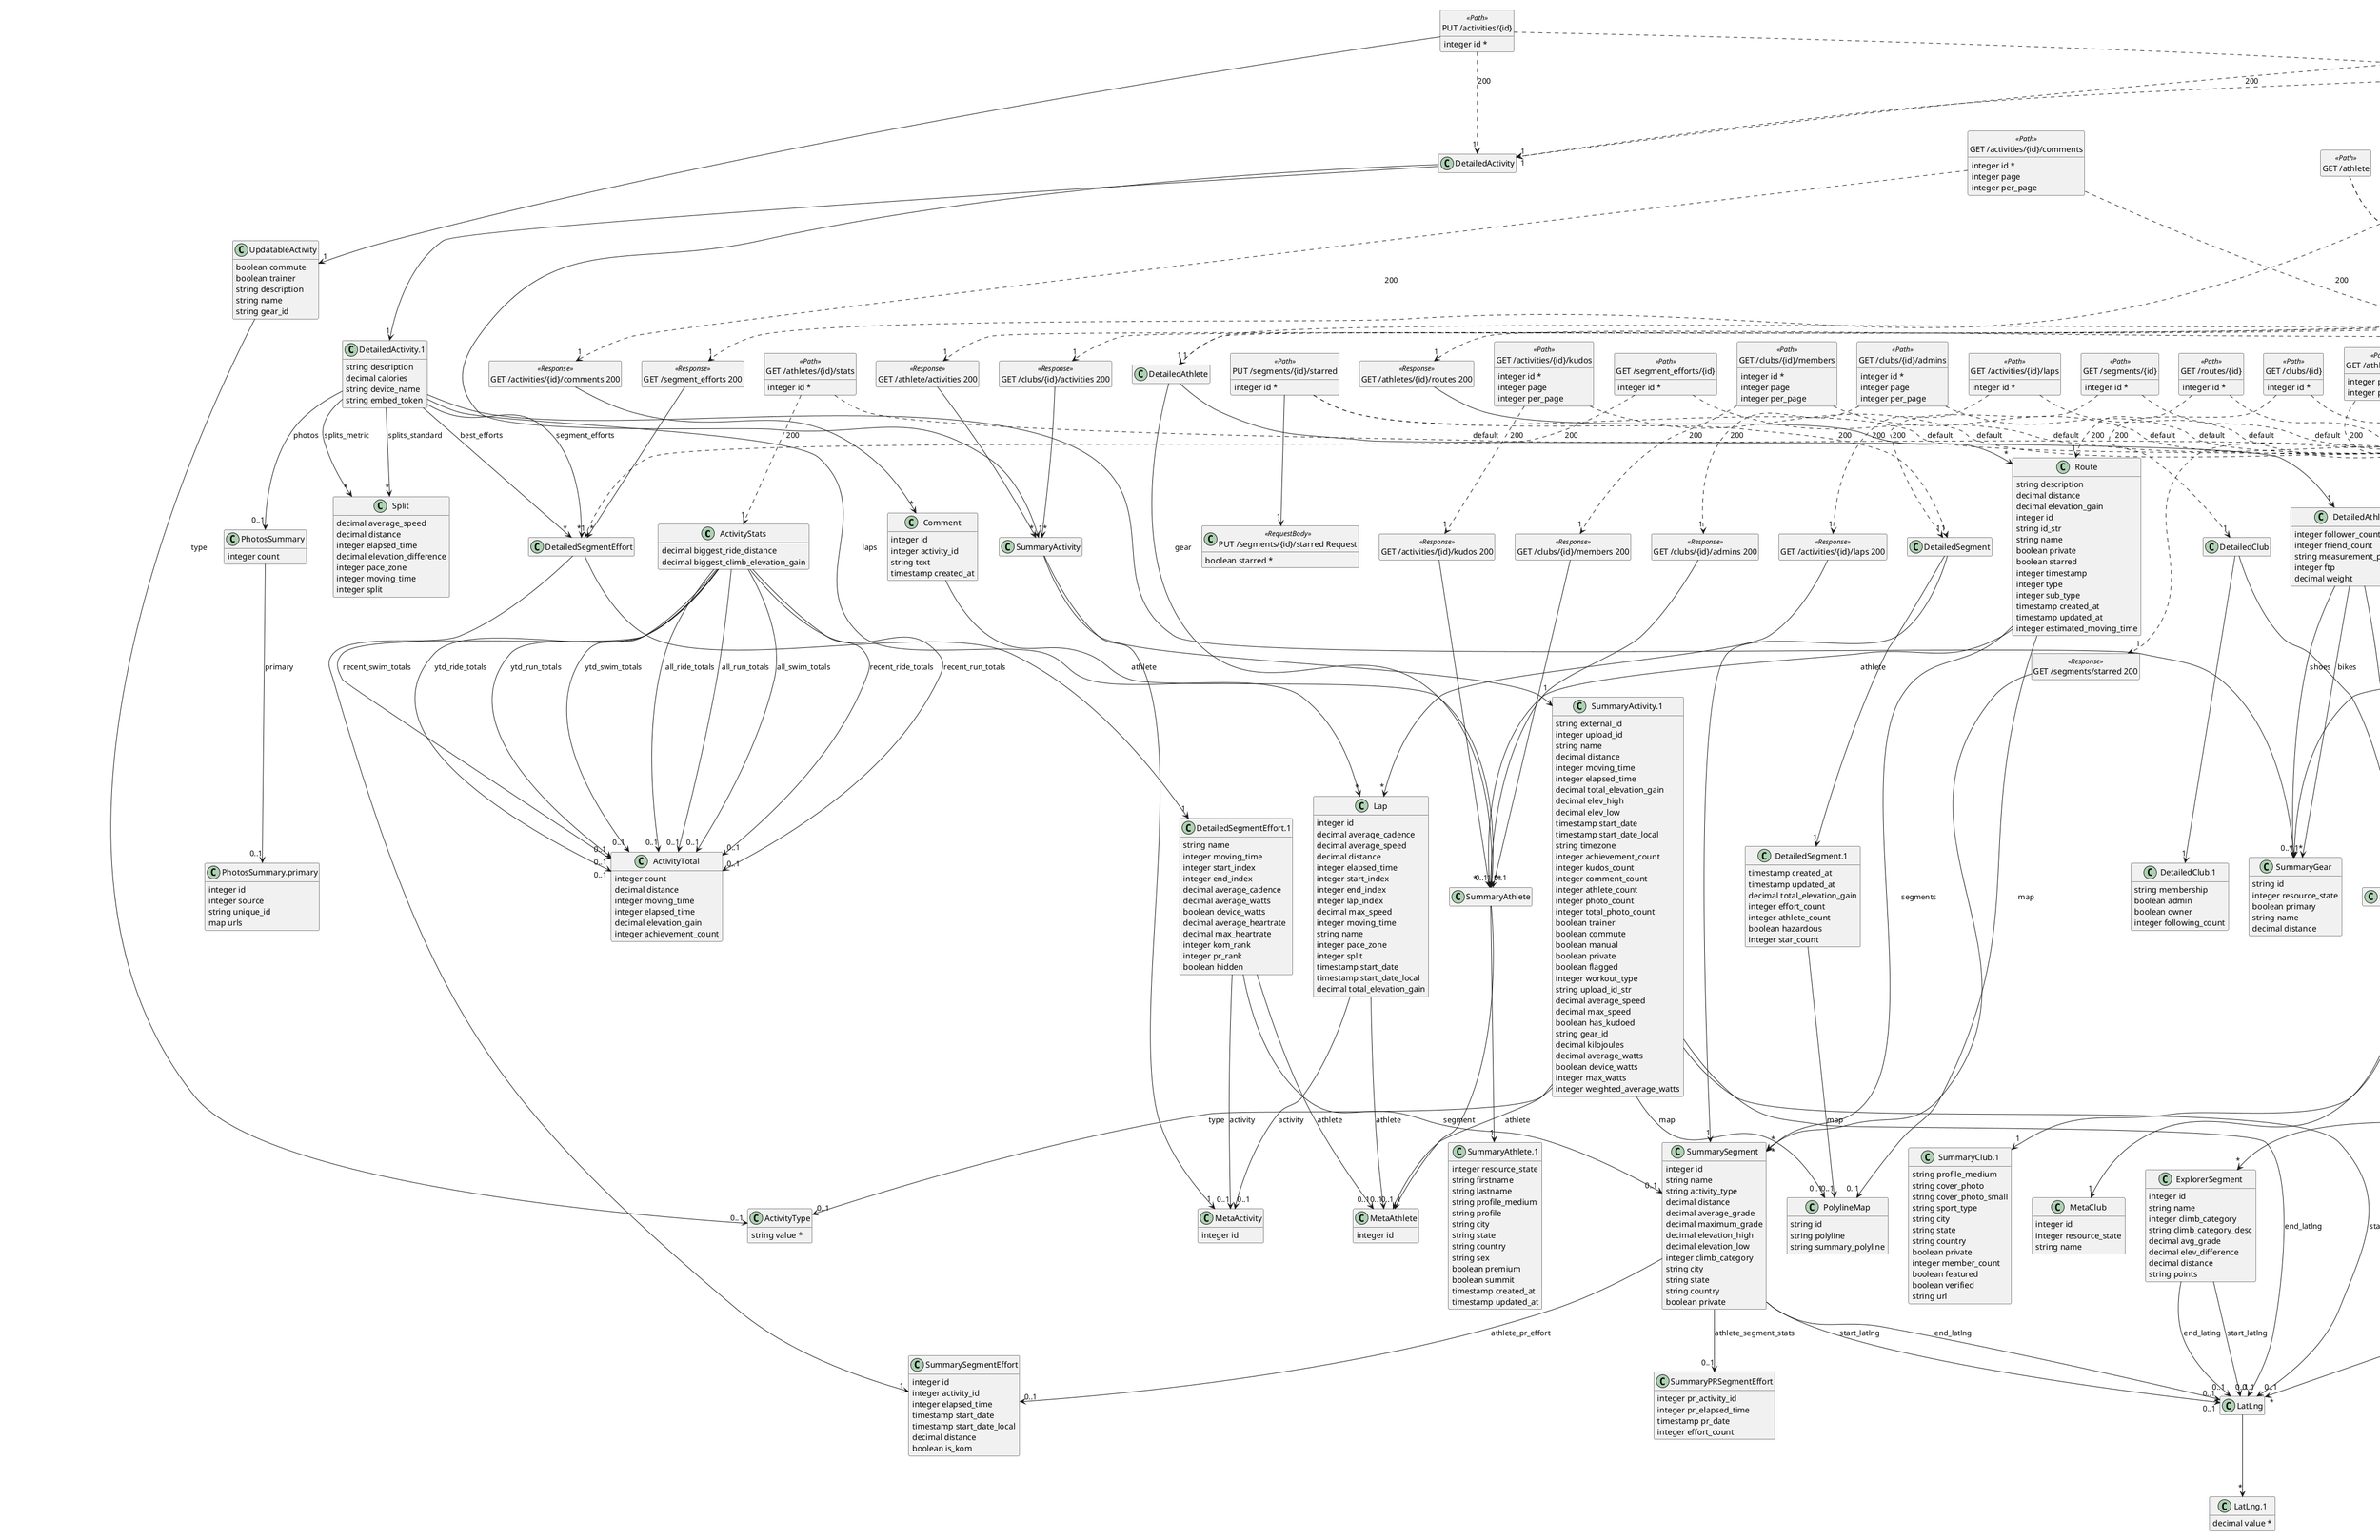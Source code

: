 @startuml
hide <<Path>> circle
hide <<Response>> circle
hide <<Parameter>> circle
hide empty methods
hide empty fields
set namespaceSeparator none

class "ActivityStats" {
  {field} decimal biggest_ride_distance 
  {field} decimal biggest_climb_elevation_gain 
}

class "ActivityTotal" {
  {field} integer count 
  {field} decimal distance 
  {field} integer moving_time 
  {field} integer elapsed_time 
  {field} decimal elevation_gain 
  {field} integer achievement_count 
}

class "Fault" {
  {field} string message 
}

class "Error" {
  {field} string code 
  {field} string field 
  {field} string resource 
}

class "DetailedAthlete.1" {
  {field} integer follower_count 
  {field} integer friend_count 
  {field} string measurement_preference 
  {field} integer ftp 
  {field} decimal weight 
}

class "DetailedAthlete" {
}

class "SummaryAthlete.1" {
  {field} integer resource_state 
  {field} string firstname 
  {field} string lastname 
  {field} string profile_medium 
  {field} string profile 
  {field} string city 
  {field} string state 
  {field} string country 
  {field} string sex 
  {field} boolean premium 
  {field} boolean summit 
  {field} timestamp created_at 
  {field} timestamp updated_at 
}

class "SummaryAthlete" {
}

class "MetaAthlete" {
  {field} integer id 
}

class "SummaryClub.1" {
  {field} string profile_medium 
  {field} string cover_photo 
  {field} string cover_photo_small 
  {field} string sport_type 
  {field} string city 
  {field} string state 
  {field} string country 
  {field} boolean private 
  {field} integer member_count 
  {field} boolean featured 
  {field} boolean verified 
  {field} string url 
}

class "SummaryClub" {
}

class "MetaClub" {
  {field} integer id 
  {field} integer resource_state 
  {field} string name 
}

class "SummaryGear" {
  {field} string id 
  {field} integer resource_state 
  {field} boolean primary 
  {field} string name 
  {field} decimal distance 
}

class "Zones" {
}

class "HeartRateZoneRanges" {
  {field} boolean custom_zones 
}

class "ZoneRanges" {
}

class "ZoneRange" {
  {field} integer min 
  {field} integer max 
}

class "PowerZoneRanges" {
}

class "DetailedSegment.1" {
  {field} timestamp created_at 
  {field} timestamp updated_at 
  {field} decimal total_elevation_gain 
  {field} integer effort_count 
  {field} integer athlete_count 
  {field} boolean hazardous 
  {field} integer star_count 
}

class "DetailedSegment" {
}

class "SummarySegment" {
  {field} integer id 
  {field} string name 
  {field} string activity_type 
  {field} decimal distance 
  {field} decimal average_grade 
  {field} decimal maximum_grade 
  {field} decimal elevation_high 
  {field} decimal elevation_low 
  {field} integer climb_category 
  {field} string city 
  {field} string state 
  {field} string country 
  {field} boolean private 
}

class "LatLng.1" {
  {field} decimal value *
}

class "LatLng" {
}

class "SummarySegmentEffort" {
  {field} integer id 
  {field} integer activity_id 
  {field} integer elapsed_time 
  {field} timestamp start_date 
  {field} timestamp start_date_local 
  {field} decimal distance 
  {field} boolean is_kom 
}

class "SummaryPRSegmentEffort" {
  {field} integer pr_activity_id 
  {field} integer pr_elapsed_time 
  {field} timestamp pr_date 
  {field} integer effort_count 
}

class "PolylineMap" {
  {field} string id 
  {field} string polyline 
  {field} string summary_polyline 
}

class "DetailedSegmentEffort.1" {
  {field} string name 
  {field} integer moving_time 
  {field} integer start_index 
  {field} integer end_index 
  {field} decimal average_cadence 
  {field} decimal average_watts 
  {field} boolean device_watts 
  {field} decimal average_heartrate 
  {field} decimal max_heartrate 
  {field} integer kom_rank 
  {field} integer pr_rank 
  {field} boolean hidden 
}

class "DetailedSegmentEffort" {
}

class "MetaActivity" {
  {field} integer id 
}

class "ExplorerResponse" {
}

class "ExplorerSegment" {
  {field} integer id 
  {field} string name 
  {field} integer climb_category 
  {field} string climb_category_desc 
  {field} decimal avg_grade 
  {field} decimal elev_difference 
  {field} decimal distance 
  {field} string points 
}

class "RunningRace" {
  {field} integer id 
  {field} string name 
  {field} integer running_race_type 
  {field} decimal distance 
  {field} timestamp start_date_local 
  {field} string city 
  {field} string state 
  {field} string country 
  {field} integer[] route_ids 
  {field} string measurement_preference 
  {field} string url 
  {field} string website_url 
}

class "DetailedActivity.1" {
  {field} string description 
  {field} decimal calories 
  {field} string device_name 
  {field} string embed_token 
}

class "DetailedActivity" {
}

class "SummaryActivity.1" {
  {field} string external_id 
  {field} integer upload_id 
  {field} string name 
  {field} decimal distance 
  {field} integer moving_time 
  {field} integer elapsed_time 
  {field} decimal total_elevation_gain 
  {field} decimal elev_high 
  {field} decimal elev_low 
  {field} timestamp start_date 
  {field} timestamp start_date_local 
  {field} string timezone 
  {field} integer achievement_count 
  {field} integer kudos_count 
  {field} integer comment_count 
  {field} integer athlete_count 
  {field} integer photo_count 
  {field} integer total_photo_count 
  {field} boolean trainer 
  {field} boolean commute 
  {field} boolean manual 
  {field} boolean private 
  {field} boolean flagged 
  {field} integer workout_type 
  {field} string upload_id_str 
  {field} decimal average_speed 
  {field} decimal max_speed 
  {field} boolean has_kudoed 
  {field} string gear_id 
  {field} decimal kilojoules 
  {field} decimal average_watts 
  {field} boolean device_watts 
  {field} integer max_watts 
  {field} integer weighted_average_watts 
}

class "SummaryActivity" {
}

class "ActivityType" {
  {field} string value *
}

class "PhotosSummary.primary" {
  {field} integer id 
  {field} integer source 
  {field} string unique_id 
  {field} map urls 
}

class "PhotosSummary" {
  {field} integer count 
}

class "Split" {
  {field} decimal average_speed 
  {field} decimal distance 
  {field} integer elapsed_time 
  {field} decimal elevation_difference 
  {field} integer pace_zone 
  {field} integer moving_time 
  {field} integer split 
}

class "Lap" {
  {field} integer id 
  {field} decimal average_cadence 
  {field} decimal average_speed 
  {field} decimal distance 
  {field} integer elapsed_time 
  {field} integer start_index 
  {field} integer end_index 
  {field} integer lap_index 
  {field} decimal max_speed 
  {field} integer moving_time 
  {field} string name 
  {field} integer pace_zone 
  {field} integer split 
  {field} timestamp start_date 
  {field} timestamp start_date_local 
  {field} decimal total_elevation_gain 
}

class "UpdatableActivity" {
  {field} boolean commute 
  {field} boolean trainer 
  {field} string description 
  {field} string name 
  {field} string gear_id 
}

class "ActivityZone" {
  {field} integer score 
  {field} string type 
  {field} boolean sensor_based 
  {field} integer points 
  {field} boolean custom_zones 
  {field} integer max 
}

class "TimedZoneDistribution" {
}

class "TimedZoneRange.1" {
  {field} integer time 
}

class "TimedZoneRange" {
}

class "Comment" {
  {field} integer id 
  {field} integer activity_id 
  {field} string text 
  {field} timestamp created_at 
}

class "DetailedClub.1" {
  {field} string membership 
  {field} boolean admin 
  {field} boolean owner 
  {field} integer following_count 
}

class "DetailedClub" {
}

class "DetailedGear.1" {
  {field} string brand_name 
  {field} string model_name 
  {field} integer frame_type 
  {field} string description 
}

class "DetailedGear" {
}

class "Route" {
  {field} string description 
  {field} decimal distance 
  {field} decimal elevation_gain 
  {field} integer id 
  {field} string id_str 
  {field} string name 
  {field} boolean private 
  {field} boolean starred 
  {field} integer timestamp 
  {field} integer type 
  {field} integer sub_type 
  {field} timestamp created_at 
  {field} timestamp updated_at 
  {field} integer estimated_moving_time 
}

class "Upload" {
  {field} integer id 
  {field} string id_str 
  {field} string external_id 
  {field} string error 
  {field} string status 
  {field} integer activity_id 
}

class "StreamSet" {
}

class "TimeStream.1" {
  {field} integer[] data 
}

class "TimeStream" {
}

class "BaseStream" {
  {field} integer original_size 
  {field} string resolution 
  {field} string series_type 
}

class "DistanceStream.1" {
  {field} decimal[] data 
}

class "DistanceStream" {
}

class "LatLngStream.1" {
}

class "LatLngStream" {
}

class "AltitudeStream.1" {
  {field} decimal[] data 
}

class "AltitudeStream" {
}

class "SmoothVelocityStream.1" {
  {field} decimal[] data 
}

class "SmoothVelocityStream" {
}

class "HeartrateStream.1" {
  {field} integer[] data 
}

class "HeartrateStream" {
}

class "CadenceStream.1" {
  {field} integer[] data 
}

class "CadenceStream" {
}

class "PowerStream.1" {
  {field} integer[] data 
}

class "PowerStream" {
}

class "TemperatureStream.1" {
  {field} integer[] data 
}

class "TemperatureStream" {
}

class "MovingStream.1" {
  {field} boolean[] data 
}

class "MovingStream" {
}

class "SmoothGradeStream.1" {
  {field} decimal[] data 
}

class "SmoothGradeStream" {
}

class "page" <<Parameter>> {
  {field} integer value *
}

class "perPage" <<Parameter>> {
  {field} integer value *
}

class "GET /athletes/{id}/stats" <<Path>> {
  {field} integer id *
}

class "GET /athlete" <<Path>> {
}

class "PUT /athlete" <<Path>> {
  {field} decimal weight *
}

class "GET /athlete/zones" <<Path>> {
}

class "GET /segments/{id}" <<Path>> {
  {field} integer id *
}

class "GET /segments/starred" <<Path>> {
  {field} integer page 
  {field} integer per_page 
}

class "GET /segments/starred 200" <<Response>> {
}

class "PUT /segments/{id}/starred" <<Path>> {
  {field} integer id *
}

class "PUT /segments/{id}/starred Request" <<RequestBody>> {
  {field} boolean starred *
}

class "GET /segment_efforts" <<Path>> {
  {field} integer segment_id *
  {field} timestamp start_date_local 
  {field} timestamp end_date_local 
  {field} integer per_page 
}

class "GET /segment_efforts 200" <<Response>> {
}

class "GET /segments/explore" <<Path>> {
  {field} decimal[] bounds *
  {field} string activity_type 
  {field} integer min_cat 
  {field} integer max_cat 
}

class "GET /segment_efforts/{id}" <<Path>> {
  {field} integer id *
}

class "GET /running_races/{id}" <<Path>> {
  {field} integer id *
}

class "GET /running_races" <<Path>> {
  {field} integer year 
}

class "GET /running_races 200" <<Response>> {
}

class "POST /activities" <<Path>> {
}

class "POST /activities Request" <<RequestBody>> {
  {field} string name *
  {field} string type *
  {field} timestamp start_date_local *
  {field} integer elapsed_time *
  {field} string description 
  {field} decimal distance 
  {field} integer trainer 
  {field} integer commute 
}

class "GET /activities/{id}" <<Path>> {
  {field} integer id *
  {field} boolean include_all_efforts 
}

class "PUT /activities/{id}" <<Path>> {
  {field} integer id *
}

class "GET /athlete/activities" <<Path>> {
  {field} integer before 
  {field} integer after 
  {field} integer page 
  {field} integer per_page 
}

class "GET /athlete/activities 200" <<Response>> {
}

class "GET /activities/{id}/laps" <<Path>> {
  {field} integer id *
}

class "GET /activities/{id}/laps 200" <<Response>> {
}

class "GET /activities/{id}/zones" <<Path>> {
  {field} integer id *
}

class "GET /activities/{id}/zones 200" <<Response>> {
}

class "GET /activities/{id}/comments" <<Path>> {
  {field} integer id *
  {field} integer page 
  {field} integer per_page 
}

class "GET /activities/{id}/comments 200" <<Response>> {
}

class "GET /activities/{id}/kudos" <<Path>> {
  {field} integer id *
  {field} integer page 
  {field} integer per_page 
}

class "GET /activities/{id}/kudos 200" <<Response>> {
}

class "GET /clubs/{id}" <<Path>> {
  {field} integer id *
}

class "GET /clubs/{id}/members" <<Path>> {
  {field} integer id *
  {field} integer page 
  {field} integer per_page 
}

class "GET /clubs/{id}/members 200" <<Response>> {
}

class "GET /clubs/{id}/admins" <<Path>> {
  {field} integer id *
  {field} integer page 
  {field} integer per_page 
}

class "GET /clubs/{id}/admins 200" <<Response>> {
}

class "GET /clubs/{id}/activities" <<Path>> {
  {field} integer id *
  {field} integer page 
  {field} integer per_page 
}

class "GET /clubs/{id}/activities 200" <<Response>> {
}

class "GET /athlete/clubs" <<Path>> {
  {field} integer page 
  {field} integer per_page 
}

class "GET /athlete/clubs 200" <<Response>> {
}

class "GET /gear/{id}" <<Path>> {
  {field} string id *
}

class "GET /routes/{id}" <<Path>> {
  {field} integer id *
}

class "GET /athletes/{id}/routes" <<Path>> {
  {field} integer page 
  {field} integer per_page 
}

class "GET /athletes/{id}/routes 200" <<Response>> {
}

class "GET /routes/{id}/export_gpx" <<Path>> {
  {field} integer id *
}

class "GET /routes/{id}/export_tcx" <<Path>> {
  {field} integer id *
}

class "POST /uploads" <<Path>> {
}

class "POST /uploads Request" <<RequestBody>> {
  {field} byte[] file 
  {field} string name 
  {field} string description 
  {field} string trainer 
  {field} string commute 
  {field} string data_type 
  {field} string external_id 
}

class "GET /uploads/{uploadId}" <<Path>> {
  {field} integer uploadId *
}

class "GET /activities/{id}/streams" <<Path>> {
  {field} integer id *
  {field} string[] keys *
  {field} boolean key_by_type *
}

class "GET /segment_efforts/{id}/streams" <<Path>> {
  {field} integer id *
  {field} string[] keys *
  {field} boolean key_by_type *
}

class "GET /segments/{id}/streams" <<Path>> {
  {field} integer id *
  {field} string[] keys *
  {field} boolean key_by_type *
}

class "GET /routes/{id}/streams" <<Path>> {
  {field} integer id *
}

"ActivityStats" --> "0..1" "ActivityTotal"  :  "recent_ride_totals"

"ActivityStats" --> "0..1" "ActivityTotal"  :  "recent_run_totals"

"ActivityStats" --> "0..1" "ActivityTotal"  :  "recent_swim_totals"

"ActivityStats" --> "0..1" "ActivityTotal"  :  "ytd_ride_totals"

"ActivityStats" --> "0..1" "ActivityTotal"  :  "ytd_run_totals"

"ActivityStats" --> "0..1" "ActivityTotal"  :  "ytd_swim_totals"

"ActivityStats" --> "0..1" "ActivityTotal"  :  "all_ride_totals"

"ActivityStats" --> "0..1" "ActivityTotal"  :  "all_run_totals"

"ActivityStats" --> "0..1" "ActivityTotal"  :  "all_swim_totals"

"Fault" --> "*" "Error"  :  "errors"

"DetailedAthlete.1" --> "*" "SummaryClub"  :  "clubs"

"DetailedAthlete.1" --> "*" "SummaryGear"  :  "bikes"

"DetailedAthlete.1" --> "*" "SummaryGear"  :  "shoes"

"DetailedAthlete" --> "1" "SummaryAthlete"

"DetailedAthlete" --> "1" "DetailedAthlete.1"

"SummaryAthlete" --> "1" "MetaAthlete"

"SummaryAthlete" --> "1" "SummaryAthlete.1"

"SummaryClub" --> "1" "MetaClub"

"SummaryClub" --> "1" "SummaryClub.1"

"Zones" --> "0..1" "HeartRateZoneRanges"  :  "heart_rate"

"Zones" --> "0..1" "PowerZoneRanges"  :  "power"

"HeartRateZoneRanges" --> "0..1" "ZoneRanges"  :  "zones"

"ZoneRanges" --> "*" "ZoneRange"

"PowerZoneRanges" --> "0..1" "ZoneRanges"  :  "zones"

"DetailedSegment.1" --> "0..1" "PolylineMap"  :  "map"

"DetailedSegment" --> "1" "SummarySegment"

"DetailedSegment" --> "1" "DetailedSegment.1"

"SummarySegment" --> "0..1" "LatLng"  :  "start_latlng"

"SummarySegment" --> "0..1" "LatLng"  :  "end_latlng"

"SummarySegment" --> "0..1" "SummarySegmentEffort"  :  "athlete_pr_effort"

"SummarySegment" --> "0..1" "SummaryPRSegmentEffort"  :  "athlete_segment_stats"

"LatLng" --> "*" "LatLng.1"

"DetailedSegmentEffort.1" --> "0..1" "MetaActivity"  :  "activity"

"DetailedSegmentEffort.1" --> "0..1" "MetaAthlete"  :  "athlete"

"DetailedSegmentEffort.1" --> "0..1" "SummarySegment"  :  "segment"

"DetailedSegmentEffort" --> "1" "SummarySegmentEffort"

"DetailedSegmentEffort" --> "1" "DetailedSegmentEffort.1"

"ExplorerResponse" --> "*" "ExplorerSegment"  :  "segments"

"ExplorerSegment" --> "0..1" "LatLng"  :  "start_latlng"

"ExplorerSegment" --> "0..1" "LatLng"  :  "end_latlng"

"DetailedActivity.1" --> "0..1" "PhotosSummary"  :  "photos"

"DetailedActivity.1" --> "0..1" "SummaryGear"  :  "gear"

"DetailedActivity.1" --> "*" "DetailedSegmentEffort"  :  "segment_efforts"

"DetailedActivity.1" --> "*" "Split"  :  "splits_metric"

"DetailedActivity.1" --> "*" "Split"  :  "splits_standard"

"DetailedActivity.1" --> "*" "Lap"  :  "laps"

"DetailedActivity.1" --> "*" "DetailedSegmentEffort"  :  "best_efforts"

"DetailedActivity" --> "1" "SummaryActivity"

"DetailedActivity" --> "1" "DetailedActivity.1"

"SummaryActivity.1" --> "0..1" "MetaAthlete"  :  "athlete"

"SummaryActivity.1" --> "0..1" "ActivityType"  :  "type"

"SummaryActivity.1" --> "0..1" "LatLng"  :  "start_latlng"

"SummaryActivity.1" --> "0..1" "LatLng"  :  "end_latlng"

"SummaryActivity.1" --> "0..1" "PolylineMap"  :  "map"

"SummaryActivity" --> "1" "MetaActivity"

"SummaryActivity" --> "1" "SummaryActivity.1"

"PhotosSummary" --> "0..1" "PhotosSummary.primary"  :  "primary"

"Lap" --> "0..1" "MetaActivity"  :  "activity"

"Lap" --> "0..1" "MetaAthlete"  :  "athlete"

"UpdatableActivity" --> "0..1" "ActivityType"  :  "type"

"ActivityZone" --> "0..1" "TimedZoneDistribution"  :  "distribution_buckets"

"TimedZoneDistribution" --> "*" "TimedZoneRange"

"TimedZoneRange" --> "1" "ZoneRange"

"TimedZoneRange" --> "1" "TimedZoneRange.1"

"Comment" --> "0..1" "SummaryAthlete"  :  "athlete"

"DetailedClub" --> "1" "SummaryClub"

"DetailedClub" --> "1" "DetailedClub.1"

"DetailedGear" --> "1" "SummaryGear"

"DetailedGear" --> "1" "DetailedGear.1"

"Route" --> "0..1" "SummaryAthlete"  :  "athlete"

"Route" --> "0..1" "PolylineMap"  :  "map"

"Route" --> "*" "SummarySegment"  :  "segments"

"StreamSet" --> "0..1" "TimeStream"  :  "time"

"StreamSet" --> "0..1" "DistanceStream"  :  "distance"

"StreamSet" --> "0..1" "LatLngStream"  :  "latlng"

"StreamSet" --> "0..1" "AltitudeStream"  :  "altitude"

"StreamSet" --> "0..1" "SmoothVelocityStream"  :  "velocity_smooth"

"StreamSet" --> "0..1" "HeartrateStream"  :  "heartrate"

"StreamSet" --> "0..1" "CadenceStream"  :  "cadence"

"StreamSet" --> "0..1" "PowerStream"  :  "watts"

"StreamSet" --> "0..1" "TemperatureStream"  :  "temp"

"StreamSet" --> "0..1" "MovingStream"  :  "moving"

"StreamSet" --> "0..1" "SmoothGradeStream"  :  "grade_smooth"

"TimeStream" --> "1" "BaseStream"

"TimeStream" --> "1" "TimeStream.1"

"DistanceStream" --> "1" "BaseStream"

"DistanceStream" --> "1" "DistanceStream.1"

"LatLngStream.1" --> "*" "LatLng"  :  "data"

"LatLngStream" --> "1" "BaseStream"

"LatLngStream" --> "1" "LatLngStream.1"

"AltitudeStream" --> "1" "BaseStream"

"AltitudeStream" --> "1" "AltitudeStream.1"

"SmoothVelocityStream" --> "1" "BaseStream"

"SmoothVelocityStream" --> "1" "SmoothVelocityStream.1"

"HeartrateStream" --> "1" "BaseStream"

"HeartrateStream" --> "1" "HeartrateStream.1"

"CadenceStream" --> "1" "BaseStream"

"CadenceStream" --> "1" "CadenceStream.1"

"PowerStream" --> "1" "BaseStream"

"PowerStream" --> "1" "PowerStream.1"

"TemperatureStream" --> "1" "BaseStream"

"TemperatureStream" --> "1" "TemperatureStream.1"

"MovingStream" --> "1" "BaseStream"

"MovingStream" --> "1" "MovingStream.1"

"SmoothGradeStream" --> "1" "BaseStream"

"SmoothGradeStream" --> "1" "SmoothGradeStream.1"

"GET /athletes/{id}/stats" ..> "1" "ActivityStats"  :  "200"

"GET /athletes/{id}/stats" ..> "1" "Fault"  :  "default"

"GET /athlete" ..> "1" "DetailedAthlete"  :  "200"

"GET /athlete" ..> "1" "Fault"  :  "default"

"PUT /athlete" ..> "1" "DetailedAthlete"  :  "200"

"PUT /athlete" ..> "1" "Fault"  :  "default"

"GET /athlete/zones" ..> "1" "Zones"  :  "200"

"GET /athlete/zones" ..> "1" "Fault"  :  "default"

"GET /segments/{id}" ..> "1" "DetailedSegment"  :  "200"

"GET /segments/{id}" ..> "1" "Fault"  :  "default"

"GET /segments/starred 200" --> "*" "SummarySegment"

"GET /segments/starred" ..> "1" "GET /segments/starred 200"  :  "200"

"GET /segments/starred" ..> "1" "Fault"  :  "default"

"PUT /segments/{id}/starred" ..> "1" "DetailedSegment"  :  "200"

"PUT /segments/{id}/starred" ..> "1" "Fault"  :  "default"

"PUT /segments/{id}/starred" --> "1" "PUT /segments/{id}/starred Request"

"GET /segment_efforts 200" --> "*" "DetailedSegmentEffort"

"GET /segment_efforts" ..> "1" "GET /segment_efforts 200"  :  "200"

"GET /segment_efforts" ..> "1" "Fault"  :  "default"

"GET /segments/explore" ..> "1" "ExplorerResponse"  :  "200"

"GET /segments/explore" ..> "1" "Fault"  :  "default"

"GET /segment_efforts/{id}" ..> "1" "DetailedSegmentEffort"  :  "200"

"GET /segment_efforts/{id}" ..> "1" "Fault"  :  "default"

"GET /running_races/{id}" ..> "1" "RunningRace"  :  "200"

"GET /running_races/{id}" ..> "1" "Fault"  :  "default"

"GET /running_races 200" --> "*" "RunningRace"

"GET /running_races" ..> "1" "GET /running_races 200"  :  "200"

"GET /running_races" ..> "1" "Fault"  :  "default"

"POST /activities" ..> "1" "DetailedActivity"  :  "201"

"POST /activities" ..> "1" "Fault"  :  "default"

"POST /activities" --> "1" "POST /activities Request"

"GET /activities/{id}" ..> "1" "DetailedActivity"  :  "200"

"GET /activities/{id}" ..> "1" "Fault"  :  "default"

"PUT /activities/{id}" ..> "1" "DetailedActivity"  :  "200"

"PUT /activities/{id}" ..> "1" "Fault"  :  "default"

"PUT /activities/{id}" --> "1" "UpdatableActivity"

"GET /athlete/activities 200" --> "*" "SummaryActivity"

"GET /athlete/activities" ..> "1" "GET /athlete/activities 200"  :  "200"

"GET /athlete/activities" ..> "1" "Fault"  :  "default"

"GET /activities/{id}/laps 200" --> "*" "Lap"

"GET /activities/{id}/laps" ..> "1" "GET /activities/{id}/laps 200"  :  "200"

"GET /activities/{id}/laps" ..> "1" "Fault"  :  "default"

"GET /activities/{id}/zones 200" --> "*" "ActivityZone"

"GET /activities/{id}/zones" ..> "1" "GET /activities/{id}/zones 200"  :  "200"

"GET /activities/{id}/zones" ..> "1" "Fault"  :  "default"

"GET /activities/{id}/comments 200" --> "*" "Comment"

"GET /activities/{id}/comments" ..> "1" "GET /activities/{id}/comments 200"  :  "200"

"GET /activities/{id}/comments" ..> "1" "Fault"  :  "default"

"GET /activities/{id}/kudos 200" --> "*" "SummaryAthlete"

"GET /activities/{id}/kudos" ..> "1" "GET /activities/{id}/kudos 200"  :  "200"

"GET /activities/{id}/kudos" ..> "1" "Fault"  :  "default"

"GET /clubs/{id}" ..> "1" "DetailedClub"  :  "200"

"GET /clubs/{id}" ..> "1" "Fault"  :  "default"

"GET /clubs/{id}/members 200" --> "*" "SummaryAthlete"

"GET /clubs/{id}/members" ..> "1" "GET /clubs/{id}/members 200"  :  "200"

"GET /clubs/{id}/members" ..> "1" "Fault"  :  "default"

"GET /clubs/{id}/admins 200" --> "*" "SummaryAthlete"

"GET /clubs/{id}/admins" ..> "1" "GET /clubs/{id}/admins 200"  :  "200"

"GET /clubs/{id}/admins" ..> "1" "Fault"  :  "default"

"GET /clubs/{id}/activities 200" --> "*" "SummaryActivity"

"GET /clubs/{id}/activities" ..> "1" "GET /clubs/{id}/activities 200"  :  "200"

"GET /clubs/{id}/activities" ..> "1" "Fault"  :  "default"

"GET /athlete/clubs 200" --> "*" "SummaryClub"

"GET /athlete/clubs" ..> "1" "GET /athlete/clubs 200"  :  "200"

"GET /athlete/clubs" ..> "1" "Fault"  :  "default"

"GET /gear/{id}" ..> "1" "DetailedGear"  :  "200"

"GET /gear/{id}" ..> "1" "Fault"  :  "default"

"GET /routes/{id}" ..> "1" "Route"  :  "200"

"GET /routes/{id}" ..> "1" "Fault"  :  "default"

"GET /athletes/{id}/routes 200" --> "*" "Route"

"GET /athletes/{id}/routes" ..> "1" "GET /athletes/{id}/routes 200"  :  "200"

"GET /athletes/{id}/routes" ..> "1" "Fault"  :  "default"

"GET /routes/{id}/export_gpx" ..> "1" "Fault"  :  "default"

"GET /routes/{id}/export_tcx" ..> "1" "Fault"  :  "default"

"POST /uploads" ..> "1" "Upload"  :  "201"

"POST /uploads" ..> "1" "Fault"  :  "default"

"POST /uploads" --> "1" "POST /uploads Request"

"GET /uploads/{uploadId}" ..> "1" "Upload"  :  "200"

"GET /uploads/{uploadId}" ..> "1" "Fault"  :  "default"

"GET /activities/{id}/streams" ..> "1" "StreamSet"  :  "200"

"GET /activities/{id}/streams" ..> "1" "Fault"  :  "default"

"GET /segment_efforts/{id}/streams" ..> "1" "StreamSet"  :  "200"

"GET /segment_efforts/{id}/streams" ..> "1" "Fault"  :  "default"

"GET /segments/{id}/streams" ..> "1" "StreamSet"  :  "200"

"GET /segments/{id}/streams" ..> "1" "Fault"  :  "default"

"GET /routes/{id}/streams" ..> "1" "StreamSet"  :  "200"

"GET /routes/{id}/streams" ..> "1" "Fault"  :  "default"

@enduml